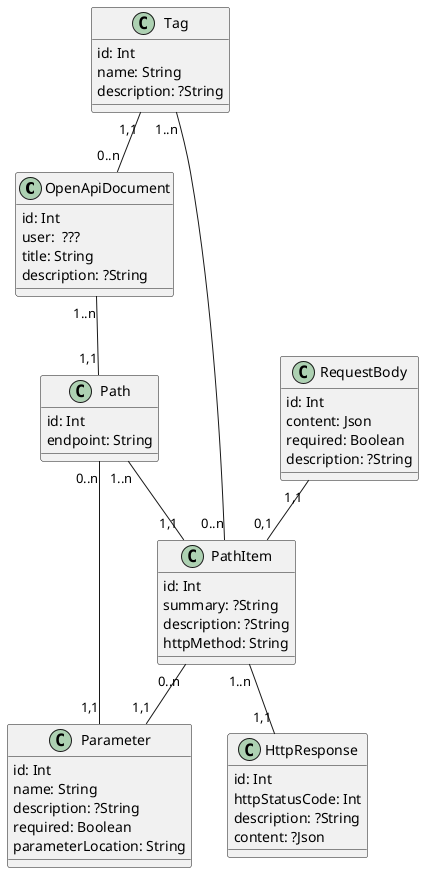 @startuml openapi document generator entity relationship diagram

' see https://plantuml.com/fr/ to generate a diagram from this file

' Root of the OpenAPI document created by the user
' https://swagger.io/specification/#openapi-object
class OpenApiDocument {
    {field} id: Int
    {field} user:  ???
    {field} title: String
    {field} description: ?String
}

' https://swagger.io/specification/#paths-object
class Path {
    {field} id: Int
    {field} endpoint: String
}

' https://swagger.io/specification/#path-item-object and https://swagger.io/specification/#operation-object combined for simplification
class PathItem {
    {field} id: Int
    {field} summary: ?String
    {field} description: ?String
    {field} httpMethod: String
}

' https://swagger.io/specification/#tag-object
class Tag {
    {field} id: Int
    {field} name: String
    {field} description: ?String
}

' https://swagger.io/specification/#request-body-object
class RequestBody {
    {field} id: Int
    {field} content: Json
    {field} required: Boolean
    {field} description: ?String
}

' https://swagger.io/specification/#parameter-object
class Parameter {
    {field} id: Int
    {field} name: String
    {field} description: ?String
    {field} required: Boolean
    {field} parameterLocation: String
}

' https://swagger.io/specification/#response-object
class HttpResponse {
    {field} id: Int
    {field} httpStatusCode: Int
    {field} description: ?String
    {field} content: ?Json
}

OpenApiDocument "1..n" -- "1,1" Path /' OpenApiDocument has one or many Path, Path has one OpenAPIDocument '/
Path "0..n" -- "1,1" Parameter /' Path has zero or many Parameter, Parameter has one Path '/
PathItem "0..n" -- "1,1" Parameter /' PathItem has zero or many Parameter, Parameter has one PathItem '/
PathItem "1..n" -- "1,1" HttpResponse /' PathItem has one or many HttpResponse, HttpResponse has one Pathitem '/
Path "1..n" -- "1,1" PathItem /' Path has zero or many PathItem, PathItem has one Path '/
RequestBody "1,1" -- "0,1" PathItem /' RequestBody has one PathItem, PathItem has zero or one PathItem '/
Tag "1,1" -- "0..n" OpenApiDocument /' Tag has one OpenApiDocument, OpenApiDocument has zero or many Tag '/
Tag "1..n" -- "0..n" PathItem /' Tag has one or many PathItem, PathItem has zero or many PathItem '/

@enduml

